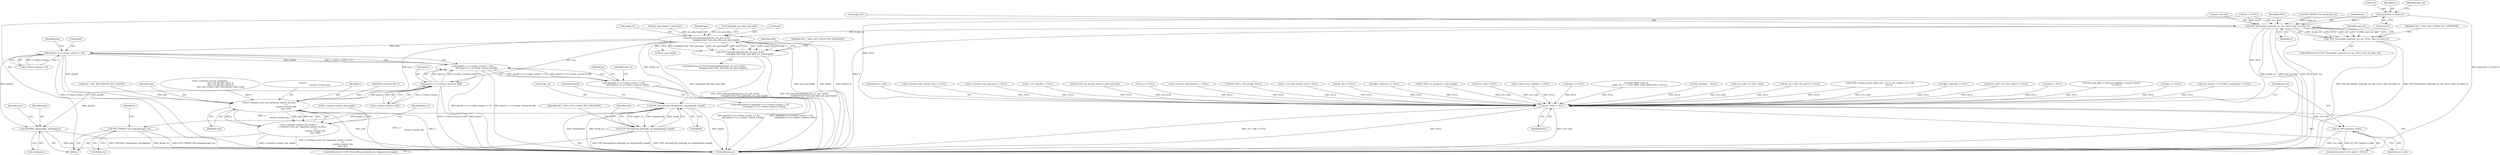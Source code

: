 digraph "0_openssl_3c66a669dfc7b3792f7af0758ea26fe8502ce70c@API" {
"1001057" [label="(Call,memset(iv, 0, sizeof iv))"];
"1001064" [label="(Call,EVP_DecryptInit_ex(&ciph_ctx, enc, NULL, kssl_ctx->key, iv))"];
"1001063" [label="(Call,!EVP_DecryptInit_ex(&ciph_ctx, enc, NULL, kssl_ctx->key, iv))"];
"1001080" [label="(Call,EVP_DecryptUpdate(&ciph_ctx, pms, &outl,\n                               (unsigned char *)enc_pms.data, enc_pms.length))"];
"1001079" [label="(Call,!EVP_DecryptUpdate(&ciph_ctx, pms, &outl,\n                               (unsigned char *)enc_pms.data, enc_pms.length))"];
"1001116" [label="(Call,EVP_DecryptFinal_ex(&ciph_ctx, &(pms[outl]), &padl))"];
"1001115" [label="(Call,!EVP_DecryptFinal_ex(&ciph_ctx, &(pms[outl]), &padl))"];
"1001185" [label="(Call,EVP_CIPHER_CTX_cleanup(&ciph_ctx))"];
"1001151" [label="(Call,pms[0] == (s->client_version >> 8))"];
"1001150" [label="(Call,(pms[0] == (s->client_version >> 8))\n              && (pms[1] == (s->client_version & 0xff)))"];
"1001149" [label="(Call,!((pms[0] == (s->client_version >> 8))\n              && (pms[1] == (s->client_version & 0xff))))"];
"1001194" [label="(Call,s->method->ssl3_enc->generate_master_secret(s,\n                                                        s->\n                                                        session->master_key,\n                                                        pms, outl))"];
"1001188" [label="(Call,s->session->master_key_length =\n            s->method->ssl3_enc->generate_master_secret(s,\n                                                        s->\n                                                        session->master_key,\n                                                        pms, outl))"];
"1001238" [label="(Call,OPENSSL_cleanse(pms, sizeof(pms)))"];
"1001160" [label="(Call,pms[1] == (s->client_version & 0xff))"];
"1002148" [label="(Call,srvr_ecdh != NULL)"];
"1002151" [label="(Call,EC_KEY_free(srvr_ecdh))"];
"1001063" [label="(Call,!EVP_DecryptInit_ex(&ciph_ctx, enc, NULL, kssl_ctx->key, iv))"];
"1002148" [label="(Call,srvr_ecdh != NULL)"];
"1001187" [label="(Identifier,ciph_ctx)"];
"1001152" [label="(Call,pms[0])"];
"1001238" [label="(Call,OPENSSL_cleanse(pms, sizeof(pms)))"];
"1000809" [label="(Block,)"];
"1001268" [label="(Call,srvr_ecdh = EC_KEY_new())"];
"1001243" [label="(Identifier,kerr)"];
"1001137" [label="(Call,outl > SSL_MAX_MASTER_KEY_LENGTH)"];
"1001062" [label="(ControlStructure,if (!EVP_DecryptInit_ex(&ciph_ctx, enc, NULL, kssl_ctx->key, iv)))"];
"1001475" [label="(Call,ECDH_compute_key(p, (field_size + 7) / 8, clnt_ecpoint, srvr_ecdh,\n                             NULL))"];
"1001151" [label="(Call,pms[0] == (s->client_version >> 8))"];
"1002154" [label="(Identifier,bn_ctx)"];
"1001096" [label="(Identifier,SSL_F_SSL3_GET_CLIENT_KEY_EXCHANGE)"];
"1001116" [label="(Call,EVP_DecryptFinal_ex(&ciph_ctx, &(pms[outl]), &padl))"];
"1001149" [label="(Call,!((pms[0] == (s->client_version >> 8))\n              && (pms[1] == (s->client_version & 0xff))))"];
"1000730" [label="(Call,pub == NULL)"];
"1001364" [label="(Call,(clnt_pub_pkey = X509_get_pubkey(s->session->peer))\n                 == NULL)"];
"1000616" [label="(Call,skey == NULL)"];
"1001334" [label="(Call,(clnt_ecpoint = EC_POINT_new(group)) == NULL)"];
"1002149" [label="(Identifier,srvr_ecdh)"];
"1001082" [label="(Identifier,ciph_ctx)"];
"1001091" [label="(Call,enc_pms.length)"];
"1001191" [label="(Identifier,s)"];
"1001755" [label="(Call,s->session->psk_identity_hint == NULL)"];
"1001059" [label="(Literal,0)"];
"1001127" [label="(Identifier,SSL_F_SSL3_GET_CLIENT_KEY_EXCHANGE)"];
"1001895" [label="(Call,s->session->srp_username == NULL)"];
"1001081" [label="(Call,&ciph_ctx)"];
"1000649" [label="(Call,s->s3->tmp.dh == NULL)"];
"1001155" [label="(Call,s->client_version >> 8)"];
"1001072" [label="(Identifier,iv)"];
"1001058" [label="(Identifier,iv)"];
"1001325" [label="(Call,EC_KEY_set_private_key(srvr_ecdh, priv_key))"];
"1001189" [label="(Call,s->session->master_key_length)"];
"1001240" [label="(Call,sizeof(pms))"];
"1001174" [label="(Identifier,s)"];
"1001104" [label="(Identifier,outl)"];
"1000942" [label="(Call,enc_pms.length > sizeof pms)"];
"1001160" [label="(Call,pms[1] == (s->client_version & 0xff))"];
"1001201" [label="(Identifier,pms)"];
"1000260" [label="(Call,rsa == NULL)"];
"1001188" [label="(Call,s->session->master_key_length =\n            s->method->ssl3_enc->generate_master_secret(s,\n                                                        s->\n                                                        session->master_key,\n                                                        pms, outl))"];
"1001708" [label="(Call,s->session->psk_identity == NULL)"];
"1001161" [label="(Call,pms[1])"];
"1002150" [label="(Identifier,NULL)"];
"1002005" [label="(Call,EVP_PKEY_CTX_new(pk, NULL))"];
"1001079" [label="(Call,!EVP_DecryptUpdate(&ciph_ctx, pms, &outl,\n                               (unsigned char *)enc_pms.data, enc_pms.length))"];
"1002163" [label="(MethodReturn,int)"];
"1001148" [label="(ControlStructure,if (!((pms[0] == (s->client_version >> 8))\n              && (pms[1] == (s->client_version & 0xff)))))"];
"1001064" [label="(Call,EVP_DecryptInit_ex(&ciph_ctx, enc, NULL, kssl_ctx->key, iv))"];
"1002152" [label="(Identifier,srvr_ecdh)"];
"1000186" [label="(Call,s->method->ssl_get_message(s,\n                                   SSL3_ST_SR_KEY_EXCH_A,\n                                   SSL3_ST_SR_KEY_EXCH_B,\n                                   SSL3_MT_CLIENT_KEY_EXCHANGE, 2048, &ok))"];
"1001080" [label="(Call,EVP_DecryptUpdate(&ciph_ctx, pms, &outl,\n                               (unsigned char *)enc_pms.data, enc_pms.length))"];
"1001748" [label="(Call,s->ctx->psk_identity_hint != NULL)"];
"1000704" [label="(Call,dh_clnt == NULL)"];
"1001194" [label="(Call,s->method->ssl3_enc->generate_master_secret(s,\n                                                        s->\n                                                        session->master_key,\n                                                        pms, outl))"];
"1001123" [label="(Call,&padl)"];
"1001239" [label="(Identifier,pms)"];
"1001164" [label="(Call,s->client_version & 0xff)"];
"1001134" [label="(Identifier,outl)"];
"1000295" [label="(Call,pkey->pkey.rsa == NULL)"];
"1001196" [label="(Call,s->\n                                                        session->master_key)"];
"1002147" [label="(ControlStructure,if (srvr_ecdh != NULL))"];
"1001115" [label="(Call,!EVP_DecryptFinal_ex(&ciph_ctx, &(pms[outl]), &padl))"];
"1001066" [label="(Identifier,ciph_ctx)"];
"1001114" [label="(ControlStructure,if (!EVP_DecryptFinal_ex(&ciph_ctx, &(pms[outl]), &padl)))"];
"1001068" [label="(Identifier,NULL)"];
"1001078" [label="(ControlStructure,if (!EVP_DecryptUpdate(&ciph_ctx, pms, &outl,\n                               (unsigned char *)enc_pms.data, enc_pms.length)))"];
"1001083" [label="(Identifier,pms)"];
"1001321" [label="(Call,EC_KEY_set_group(srvr_ecdh, group))"];
"1001057" [label="(Call,memset(iv, 0, sizeof iv))"];
"1001205" [label="(Identifier,kssl_ctx)"];
"1000169" [label="(Call,*srvr_ecdh = NULL)"];
"1001185" [label="(Call,EVP_CIPHER_CTX_cleanup(&ciph_ctx))"];
"1002151" [label="(Call,EC_KEY_free(srvr_ecdh))"];
"1001590" [label="(Call,s->psk_server_callback == NULL)"];
"1000838" [label="(Call,EVP_CIPHER_CTX_init(&ciph_ctx))"];
"1001195" [label="(Identifier,s)"];
"1001067" [label="(Identifier,enc)"];
"1000286" [label="(Call,pkey == NULL)"];
"1002098" [label="(Call,EVP_PKEY_CTX_ctrl\n            (pkey_ctx, -1, -1, EVP_PKEY_CTRL_PEER_KEY, 2, NULL))"];
"1001075" [label="(Identifier,SSL_F_SSL3_GET_CLIENT_KEY_EXCHANGE)"];
"1001830" [label="(Call,BN_bin2bn(p, i, NULL))"];
"1001186" [label="(Call,&ciph_ctx)"];
"1001053" [label="(Call,enc == NULL)"];
"1001162" [label="(Identifier,pms)"];
"1001060" [label="(Call,sizeof iv)"];
"1001202" [label="(Identifier,outl)"];
"1001117" [label="(Call,&ciph_ctx)"];
"1000142" [label="(MethodParameterIn,SSL *s)"];
"1001065" [label="(Call,&ciph_ctx)"];
"1001409" [label="(Call,(bn_ctx = BN_CTX_new()) == NULL)"];
"1000625" [label="(Call,skey->pkey.dh == NULL)"];
"1001086" [label="(Call,(unsigned char *)enc_pms.data)"];
"1001069" [label="(Call,kssl_ctx->key)"];
"1001084" [label="(Call,&outl)"];
"1001150" [label="(Call,(pms[0] == (s->client_version >> 8))\n              && (pms[1] == (s->client_version & 0xff)))"];
"1001267" [label="(Call,(srvr_ecdh = EC_KEY_new()) == NULL)"];
"1001119" [label="(Call,&(pms[outl]))"];
"1001057" -> "1000809"  [label="AST: "];
"1001057" -> "1001060"  [label="CFG: "];
"1001058" -> "1001057"  [label="AST: "];
"1001059" -> "1001057"  [label="AST: "];
"1001060" -> "1001057"  [label="AST: "];
"1001066" -> "1001057"  [label="CFG: "];
"1001057" -> "1002163"  [label="DDG: memset(iv, 0, sizeof iv)"];
"1001057" -> "1001064"  [label="DDG: iv"];
"1001064" -> "1001063"  [label="AST: "];
"1001064" -> "1001072"  [label="CFG: "];
"1001065" -> "1001064"  [label="AST: "];
"1001067" -> "1001064"  [label="AST: "];
"1001068" -> "1001064"  [label="AST: "];
"1001069" -> "1001064"  [label="AST: "];
"1001072" -> "1001064"  [label="AST: "];
"1001063" -> "1001064"  [label="CFG: "];
"1001064" -> "1002163"  [label="DDG: iv"];
"1001064" -> "1002163"  [label="DDG: &ciph_ctx"];
"1001064" -> "1002163"  [label="DDG: kssl_ctx->key"];
"1001064" -> "1002163"  [label="DDG: NULL"];
"1001064" -> "1002163"  [label="DDG: enc"];
"1001064" -> "1001063"  [label="DDG: &ciph_ctx"];
"1001064" -> "1001063"  [label="DDG: NULL"];
"1001064" -> "1001063"  [label="DDG: enc"];
"1001064" -> "1001063"  [label="DDG: iv"];
"1001064" -> "1001063"  [label="DDG: kssl_ctx->key"];
"1000838" -> "1001064"  [label="DDG: &ciph_ctx"];
"1001053" -> "1001064"  [label="DDG: enc"];
"1001053" -> "1001064"  [label="DDG: NULL"];
"1001064" -> "1001080"  [label="DDG: &ciph_ctx"];
"1001064" -> "1002148"  [label="DDG: NULL"];
"1001063" -> "1001062"  [label="AST: "];
"1001075" -> "1001063"  [label="CFG: "];
"1001082" -> "1001063"  [label="CFG: "];
"1001063" -> "1002163"  [label="DDG: EVP_DecryptInit_ex(&ciph_ctx, enc, NULL, kssl_ctx->key, iv)"];
"1001063" -> "1002163"  [label="DDG: !EVP_DecryptInit_ex(&ciph_ctx, enc, NULL, kssl_ctx->key, iv)"];
"1001080" -> "1001079"  [label="AST: "];
"1001080" -> "1001091"  [label="CFG: "];
"1001081" -> "1001080"  [label="AST: "];
"1001083" -> "1001080"  [label="AST: "];
"1001084" -> "1001080"  [label="AST: "];
"1001086" -> "1001080"  [label="AST: "];
"1001091" -> "1001080"  [label="AST: "];
"1001079" -> "1001080"  [label="CFG: "];
"1001080" -> "1002163"  [label="DDG: (unsigned char *)enc_pms.data"];
"1001080" -> "1002163"  [label="DDG: enc_pms.length"];
"1001080" -> "1002163"  [label="DDG: &outl"];
"1001080" -> "1002163"  [label="DDG: &ciph_ctx"];
"1001080" -> "1001079"  [label="DDG: &ciph_ctx"];
"1001080" -> "1001079"  [label="DDG: pms"];
"1001080" -> "1001079"  [label="DDG: (unsigned char *)enc_pms.data"];
"1001080" -> "1001079"  [label="DDG: enc_pms.length"];
"1001080" -> "1001079"  [label="DDG: &outl"];
"1001086" -> "1001080"  [label="DDG: enc_pms.data"];
"1000942" -> "1001080"  [label="DDG: enc_pms.length"];
"1001080" -> "1001116"  [label="DDG: &ciph_ctx"];
"1001080" -> "1001151"  [label="DDG: pms"];
"1001080" -> "1001160"  [label="DDG: pms"];
"1001080" -> "1001194"  [label="DDG: pms"];
"1001079" -> "1001078"  [label="AST: "];
"1001096" -> "1001079"  [label="CFG: "];
"1001104" -> "1001079"  [label="CFG: "];
"1001079" -> "1002163"  [label="DDG: EVP_DecryptUpdate(&ciph_ctx, pms, &outl,\n                               (unsigned char *)enc_pms.data, enc_pms.length)"];
"1001079" -> "1002163"  [label="DDG: !EVP_DecryptUpdate(&ciph_ctx, pms, &outl,\n                               (unsigned char *)enc_pms.data, enc_pms.length)"];
"1001116" -> "1001115"  [label="AST: "];
"1001116" -> "1001123"  [label="CFG: "];
"1001117" -> "1001116"  [label="AST: "];
"1001119" -> "1001116"  [label="AST: "];
"1001123" -> "1001116"  [label="AST: "];
"1001115" -> "1001116"  [label="CFG: "];
"1001116" -> "1002163"  [label="DDG: &padl"];
"1001116" -> "1002163"  [label="DDG: &(pms[outl])"];
"1001116" -> "1002163"  [label="DDG: &ciph_ctx"];
"1001116" -> "1001115"  [label="DDG: &ciph_ctx"];
"1001116" -> "1001115"  [label="DDG: &(pms[outl])"];
"1001116" -> "1001115"  [label="DDG: &padl"];
"1001116" -> "1001185"  [label="DDG: &ciph_ctx"];
"1001115" -> "1001114"  [label="AST: "];
"1001127" -> "1001115"  [label="CFG: "];
"1001134" -> "1001115"  [label="CFG: "];
"1001115" -> "1002163"  [label="DDG: EVP_DecryptFinal_ex(&ciph_ctx, &(pms[outl]), &padl)"];
"1001115" -> "1002163"  [label="DDG: !EVP_DecryptFinal_ex(&ciph_ctx, &(pms[outl]), &padl)"];
"1001185" -> "1000809"  [label="AST: "];
"1001185" -> "1001186"  [label="CFG: "];
"1001186" -> "1001185"  [label="AST: "];
"1001191" -> "1001185"  [label="CFG: "];
"1001185" -> "1002163"  [label="DDG: &ciph_ctx"];
"1001185" -> "1002163"  [label="DDG: EVP_CIPHER_CTX_cleanup(&ciph_ctx)"];
"1001151" -> "1001150"  [label="AST: "];
"1001151" -> "1001155"  [label="CFG: "];
"1001152" -> "1001151"  [label="AST: "];
"1001155" -> "1001151"  [label="AST: "];
"1001162" -> "1001151"  [label="CFG: "];
"1001150" -> "1001151"  [label="CFG: "];
"1001151" -> "1002163"  [label="DDG: s->client_version >> 8"];
"1001151" -> "1002163"  [label="DDG: pms[0]"];
"1001151" -> "1001150"  [label="DDG: pms[0]"];
"1001151" -> "1001150"  [label="DDG: s->client_version >> 8"];
"1001155" -> "1001151"  [label="DDG: s->client_version"];
"1001155" -> "1001151"  [label="DDG: 8"];
"1001151" -> "1001194"  [label="DDG: pms[0]"];
"1001151" -> "1001238"  [label="DDG: pms[0]"];
"1001150" -> "1001149"  [label="AST: "];
"1001150" -> "1001160"  [label="CFG: "];
"1001160" -> "1001150"  [label="AST: "];
"1001149" -> "1001150"  [label="CFG: "];
"1001150" -> "1002163"  [label="DDG: pms[0] == (s->client_version >> 8)"];
"1001150" -> "1002163"  [label="DDG: pms[1] == (s->client_version & 0xff)"];
"1001150" -> "1001149"  [label="DDG: pms[0] == (s->client_version >> 8)"];
"1001150" -> "1001149"  [label="DDG: pms[1] == (s->client_version & 0xff)"];
"1001160" -> "1001150"  [label="DDG: pms[1]"];
"1001160" -> "1001150"  [label="DDG: s->client_version & 0xff"];
"1001149" -> "1001148"  [label="AST: "];
"1001174" -> "1001149"  [label="CFG: "];
"1001187" -> "1001149"  [label="CFG: "];
"1001149" -> "1002163"  [label="DDG: (pms[0] == (s->client_version >> 8))\n              && (pms[1] == (s->client_version & 0xff))"];
"1001149" -> "1002163"  [label="DDG: !((pms[0] == (s->client_version >> 8))\n              && (pms[1] == (s->client_version & 0xff)))"];
"1001194" -> "1001188"  [label="AST: "];
"1001194" -> "1001202"  [label="CFG: "];
"1001195" -> "1001194"  [label="AST: "];
"1001196" -> "1001194"  [label="AST: "];
"1001201" -> "1001194"  [label="AST: "];
"1001202" -> "1001194"  [label="AST: "];
"1001188" -> "1001194"  [label="CFG: "];
"1001194" -> "1002163"  [label="DDG: outl"];
"1001194" -> "1002163"  [label="DDG: s->\n                                                        session->master_key"];
"1001194" -> "1002163"  [label="DDG: s"];
"1001194" -> "1001188"  [label="DDG: s"];
"1001194" -> "1001188"  [label="DDG: s->\n                                                        session->master_key"];
"1001194" -> "1001188"  [label="DDG: pms"];
"1001194" -> "1001188"  [label="DDG: outl"];
"1000186" -> "1001194"  [label="DDG: s"];
"1000142" -> "1001194"  [label="DDG: s"];
"1001160" -> "1001194"  [label="DDG: pms[1]"];
"1001137" -> "1001194"  [label="DDG: outl"];
"1001188" -> "1000809"  [label="AST: "];
"1001189" -> "1001188"  [label="AST: "];
"1001205" -> "1001188"  [label="CFG: "];
"1001188" -> "1002163"  [label="DDG: s->session->master_key_length"];
"1001188" -> "1002163"  [label="DDG: s->method->ssl3_enc->generate_master_secret(s,\n                                                        s->\n                                                        session->master_key,\n                                                        pms, outl)"];
"1001238" -> "1000809"  [label="AST: "];
"1001238" -> "1001240"  [label="CFG: "];
"1001239" -> "1001238"  [label="AST: "];
"1001240" -> "1001238"  [label="AST: "];
"1001243" -> "1001238"  [label="CFG: "];
"1001238" -> "1002163"  [label="DDG: pms"];
"1001238" -> "1002163"  [label="DDG: OPENSSL_cleanse(pms, sizeof(pms))"];
"1001160" -> "1001238"  [label="DDG: pms[1]"];
"1001160" -> "1001164"  [label="CFG: "];
"1001161" -> "1001160"  [label="AST: "];
"1001164" -> "1001160"  [label="AST: "];
"1001160" -> "1002163"  [label="DDG: s->client_version & 0xff"];
"1001160" -> "1002163"  [label="DDG: pms[1]"];
"1001164" -> "1001160"  [label="DDG: s->client_version"];
"1001164" -> "1001160"  [label="DDG: 0xff"];
"1002148" -> "1002147"  [label="AST: "];
"1002148" -> "1002150"  [label="CFG: "];
"1002149" -> "1002148"  [label="AST: "];
"1002150" -> "1002148"  [label="AST: "];
"1002152" -> "1002148"  [label="CFG: "];
"1002154" -> "1002148"  [label="CFG: "];
"1002148" -> "1002163"  [label="DDG: srvr_ecdh != NULL"];
"1002148" -> "1002163"  [label="DDG: NULL"];
"1002148" -> "1002163"  [label="DDG: srvr_ecdh"];
"1001325" -> "1002148"  [label="DDG: srvr_ecdh"];
"1001321" -> "1002148"  [label="DDG: srvr_ecdh"];
"1001475" -> "1002148"  [label="DDG: srvr_ecdh"];
"1001475" -> "1002148"  [label="DDG: NULL"];
"1001268" -> "1002148"  [label="DDG: srvr_ecdh"];
"1000169" -> "1002148"  [label="DDG: srvr_ecdh"];
"1001053" -> "1002148"  [label="DDG: NULL"];
"1001830" -> "1002148"  [label="DDG: NULL"];
"1000295" -> "1002148"  [label="DDG: NULL"];
"1001590" -> "1002148"  [label="DDG: NULL"];
"1000704" -> "1002148"  [label="DDG: NULL"];
"1000730" -> "1002148"  [label="DDG: NULL"];
"1001409" -> "1002148"  [label="DDG: NULL"];
"1001755" -> "1002148"  [label="DDG: NULL"];
"1001364" -> "1002148"  [label="DDG: NULL"];
"1000616" -> "1002148"  [label="DDG: NULL"];
"1002098" -> "1002148"  [label="DDG: NULL"];
"1002005" -> "1002148"  [label="DDG: NULL"];
"1001267" -> "1002148"  [label="DDG: NULL"];
"1000625" -> "1002148"  [label="DDG: NULL"];
"1001748" -> "1002148"  [label="DDG: NULL"];
"1000260" -> "1002148"  [label="DDG: NULL"];
"1001895" -> "1002148"  [label="DDG: NULL"];
"1001334" -> "1002148"  [label="DDG: NULL"];
"1001708" -> "1002148"  [label="DDG: NULL"];
"1000286" -> "1002148"  [label="DDG: NULL"];
"1000649" -> "1002148"  [label="DDG: NULL"];
"1002148" -> "1002151"  [label="DDG: srvr_ecdh"];
"1002151" -> "1002147"  [label="AST: "];
"1002151" -> "1002152"  [label="CFG: "];
"1002152" -> "1002151"  [label="AST: "];
"1002154" -> "1002151"  [label="CFG: "];
"1002151" -> "1002163"  [label="DDG: srvr_ecdh"];
"1002151" -> "1002163"  [label="DDG: EC_KEY_free(srvr_ecdh)"];
}

